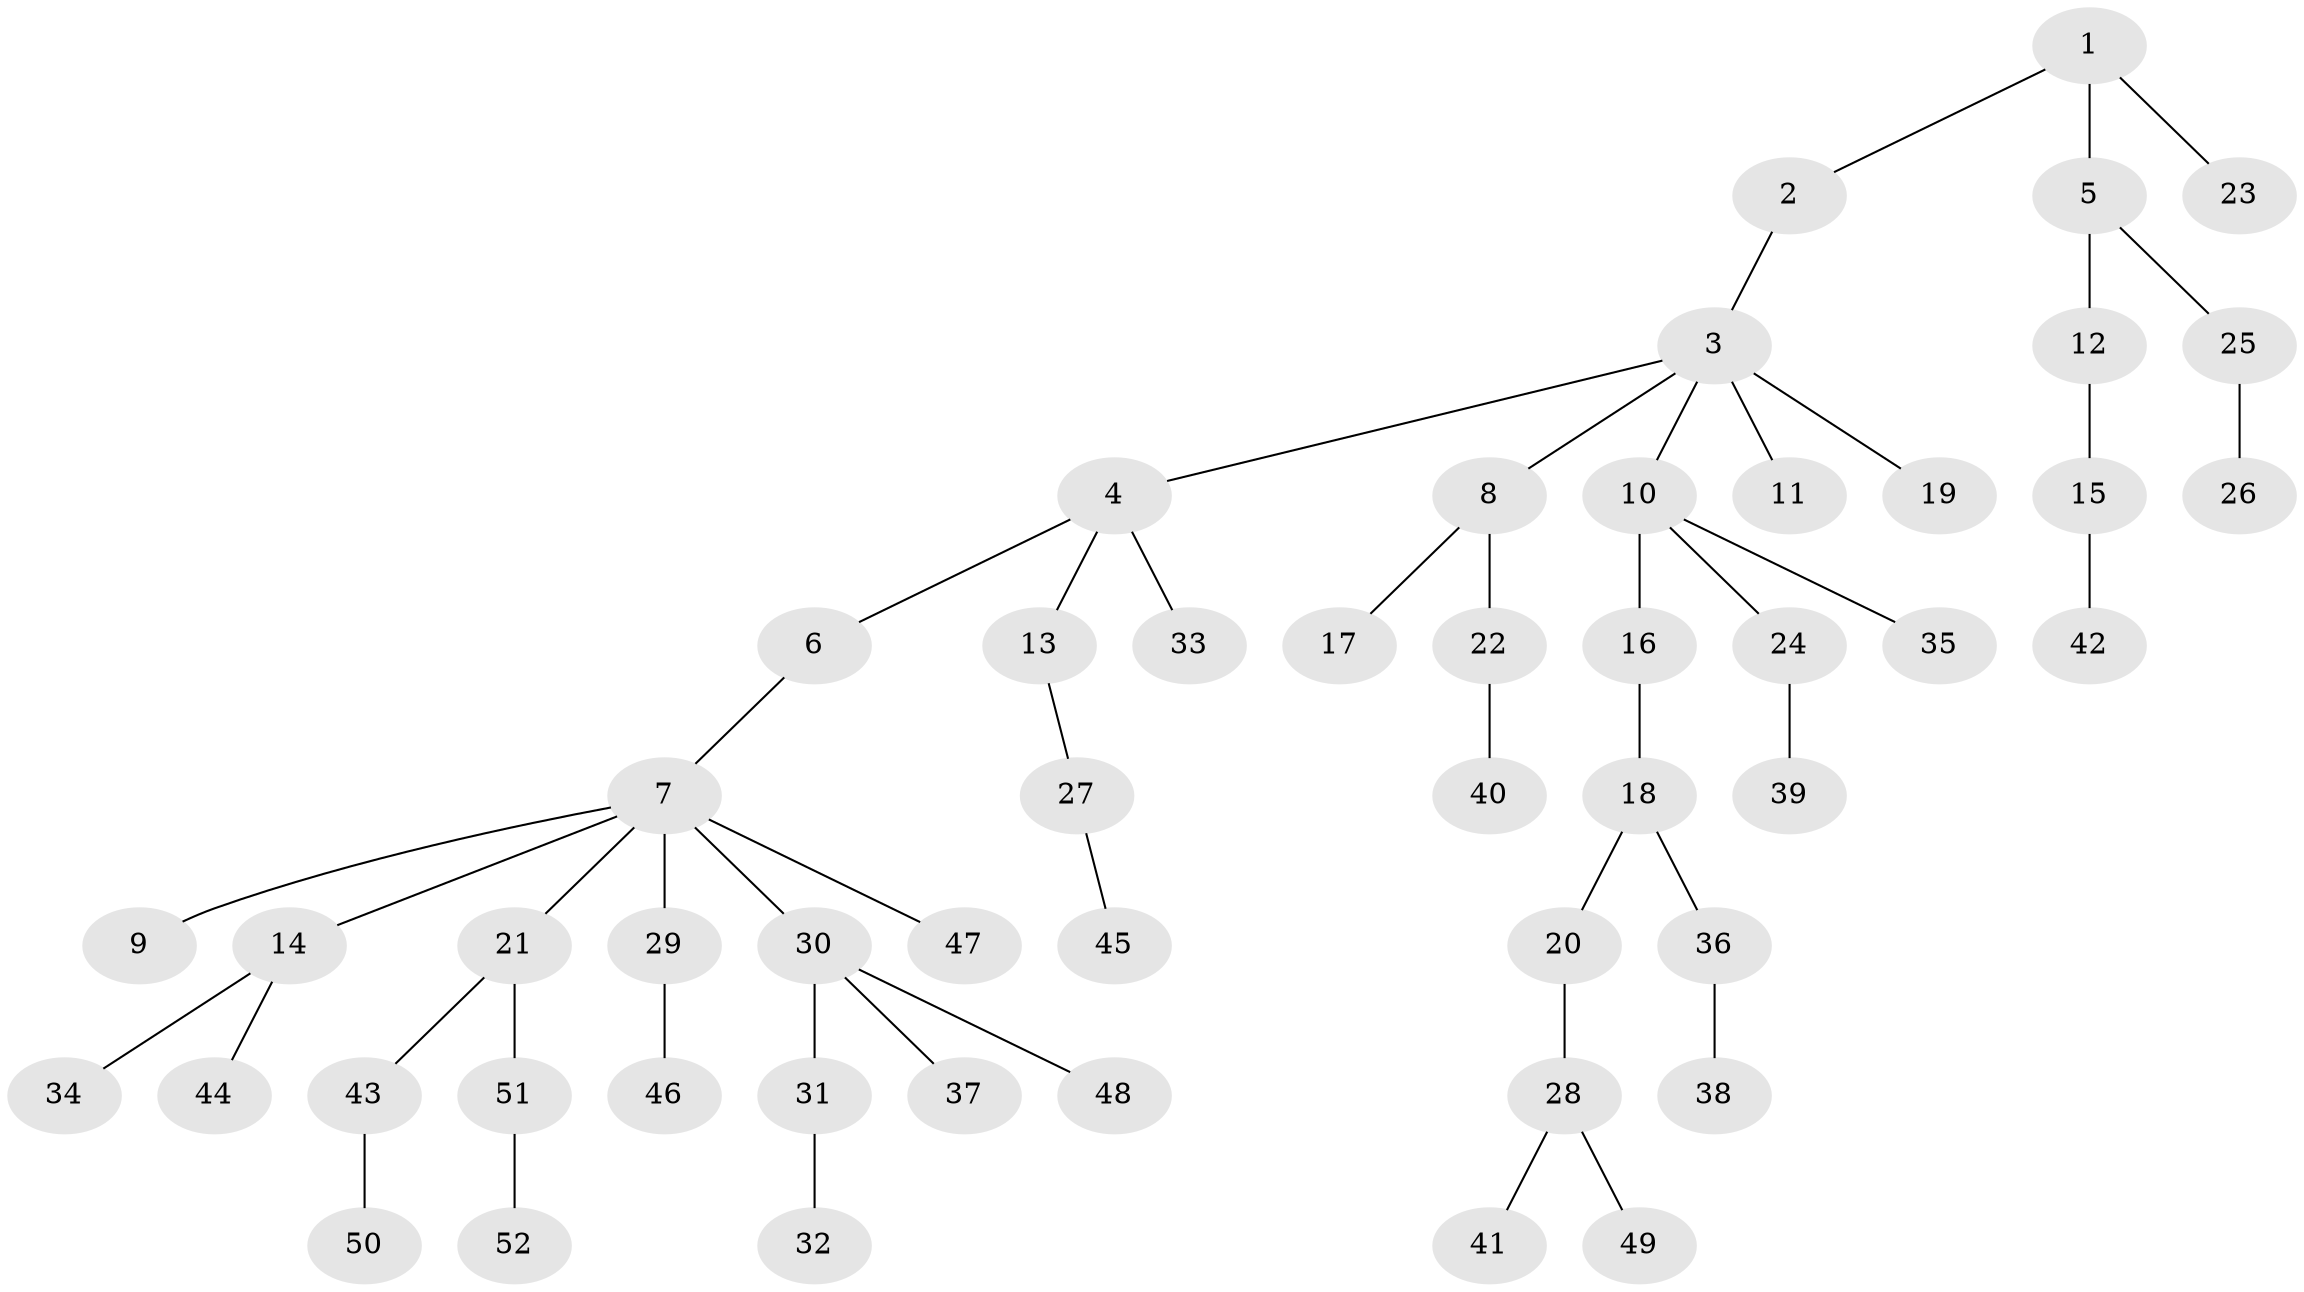 // coarse degree distribution, {2: 0.2222222222222222, 10: 0.027777777777777776, 3: 0.1388888888888889, 8: 0.027777777777777776, 1: 0.5833333333333334}
// Generated by graph-tools (version 1.1) at 2025/19/03/04/25 18:19:08]
// undirected, 52 vertices, 51 edges
graph export_dot {
graph [start="1"]
  node [color=gray90,style=filled];
  1;
  2;
  3;
  4;
  5;
  6;
  7;
  8;
  9;
  10;
  11;
  12;
  13;
  14;
  15;
  16;
  17;
  18;
  19;
  20;
  21;
  22;
  23;
  24;
  25;
  26;
  27;
  28;
  29;
  30;
  31;
  32;
  33;
  34;
  35;
  36;
  37;
  38;
  39;
  40;
  41;
  42;
  43;
  44;
  45;
  46;
  47;
  48;
  49;
  50;
  51;
  52;
  1 -- 2;
  1 -- 5;
  1 -- 23;
  2 -- 3;
  3 -- 4;
  3 -- 8;
  3 -- 10;
  3 -- 11;
  3 -- 19;
  4 -- 6;
  4 -- 13;
  4 -- 33;
  5 -- 12;
  5 -- 25;
  6 -- 7;
  7 -- 9;
  7 -- 14;
  7 -- 21;
  7 -- 29;
  7 -- 30;
  7 -- 47;
  8 -- 17;
  8 -- 22;
  10 -- 16;
  10 -- 24;
  10 -- 35;
  12 -- 15;
  13 -- 27;
  14 -- 34;
  14 -- 44;
  15 -- 42;
  16 -- 18;
  18 -- 20;
  18 -- 36;
  20 -- 28;
  21 -- 43;
  21 -- 51;
  22 -- 40;
  24 -- 39;
  25 -- 26;
  27 -- 45;
  28 -- 41;
  28 -- 49;
  29 -- 46;
  30 -- 31;
  30 -- 37;
  30 -- 48;
  31 -- 32;
  36 -- 38;
  43 -- 50;
  51 -- 52;
}
